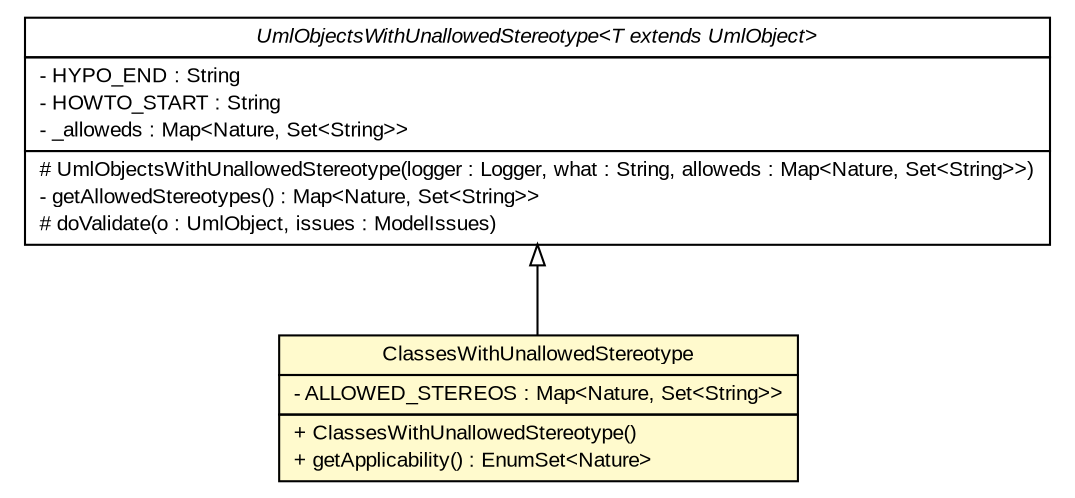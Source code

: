 #!/usr/local/bin/dot
#
# Class diagram 
# Generated by UMLGraph version R5_6_6-6-g3bdff0 (http://www.umlgraph.org/)
#

digraph G {
	edge [fontname="arial",fontsize=10,labelfontname="arial",labelfontsize=10];
	node [fontname="arial",fontsize=10,shape=plaintext];
	nodesep=0.25;
	ranksep=0.5;
	// org.tanjakostic.jcleancim.validation.ClassValidator.ClassesWithUnallowedStereotype
	c74682 [label=<<table title="org.tanjakostic.jcleancim.validation.ClassValidator.ClassesWithUnallowedStereotype" border="0" cellborder="1" cellspacing="0" cellpadding="2" port="p" bgcolor="lemonChiffon" href="./ClassValidator.ClassesWithUnallowedStereotype.html">
		<tr><td><table border="0" cellspacing="0" cellpadding="1">
<tr><td align="center" balign="center"> ClassesWithUnallowedStereotype </td></tr>
		</table></td></tr>
		<tr><td><table border="0" cellspacing="0" cellpadding="1">
<tr><td align="left" balign="left"> - ALLOWED_STEREOS : Map&lt;Nature, Set&lt;String&gt;&gt; </td></tr>
		</table></td></tr>
		<tr><td><table border="0" cellspacing="0" cellpadding="1">
<tr><td align="left" balign="left"> + ClassesWithUnallowedStereotype() </td></tr>
<tr><td align="left" balign="left"> + getApplicability() : EnumSet&lt;Nature&gt; </td></tr>
		</table></td></tr>
		</table>>, URL="./ClassValidator.ClassesWithUnallowedStereotype.html", fontname="arial", fontcolor="black", fontsize=10.0];
	// org.tanjakostic.jcleancim.validation.AbstractRule.UmlObjectsWithUnallowedStereotype<T extends org.tanjakostic.jcleancim.model.UmlObject>
	c74775 [label=<<table title="org.tanjakostic.jcleancim.validation.AbstractRule.UmlObjectsWithUnallowedStereotype" border="0" cellborder="1" cellspacing="0" cellpadding="2" port="p" href="./AbstractRule.UmlObjectsWithUnallowedStereotype.html">
		<tr><td><table border="0" cellspacing="0" cellpadding="1">
<tr><td align="center" balign="center"><font face="Arial Italic"> UmlObjectsWithUnallowedStereotype&lt;T extends UmlObject&gt; </font></td></tr>
		</table></td></tr>
		<tr><td><table border="0" cellspacing="0" cellpadding="1">
<tr><td align="left" balign="left"> - HYPO_END : String </td></tr>
<tr><td align="left" balign="left"> - HOWTO_START : String </td></tr>
<tr><td align="left" balign="left"> - _alloweds : Map&lt;Nature, Set&lt;String&gt;&gt; </td></tr>
		</table></td></tr>
		<tr><td><table border="0" cellspacing="0" cellpadding="1">
<tr><td align="left" balign="left"> # UmlObjectsWithUnallowedStereotype(logger : Logger, what : String, alloweds : Map&lt;Nature, Set&lt;String&gt;&gt;) </td></tr>
<tr><td align="left" balign="left"> - getAllowedStereotypes() : Map&lt;Nature, Set&lt;String&gt;&gt; </td></tr>
<tr><td align="left" balign="left"> # doValidate(o : UmlObject, issues : ModelIssues) </td></tr>
		</table></td></tr>
		</table>>, URL="./AbstractRule.UmlObjectsWithUnallowedStereotype.html", fontname="arial", fontcolor="black", fontsize=10.0];
	//org.tanjakostic.jcleancim.validation.ClassValidator.ClassesWithUnallowedStereotype extends org.tanjakostic.jcleancim.validation.AbstractRule.UmlObjectsWithUnallowedStereotype<org.tanjakostic.jcleancim.model.UmlClass>
	c74775:p -> c74682:p [dir=back,arrowtail=empty];
}

